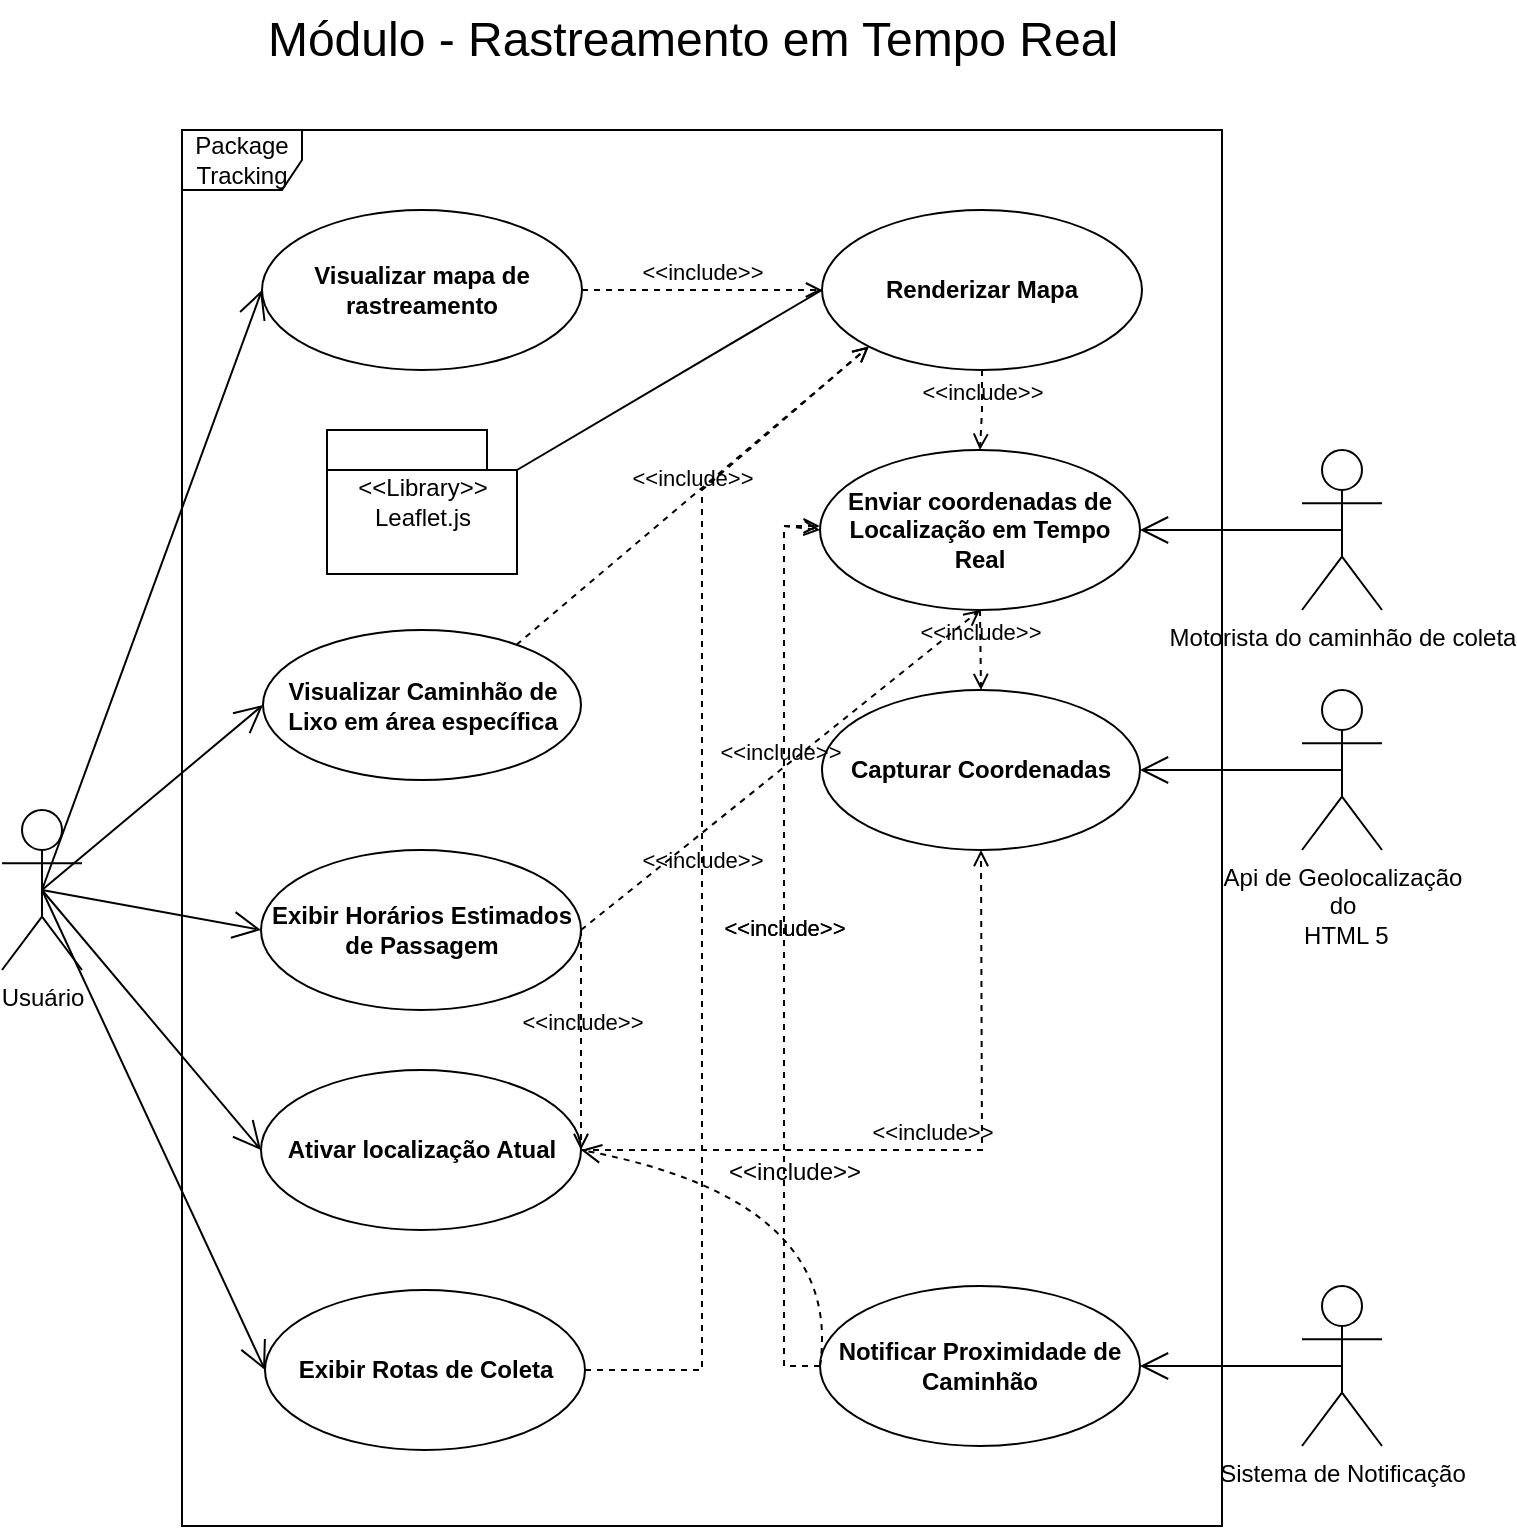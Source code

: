 <mxfile version="24.7.16">
  <diagram name="Página-1" id="yMKjn8prSTbK0bKZyFBW">
    <mxGraphModel dx="1531" dy="600" grid="1" gridSize="10" guides="1" tooltips="1" connect="1" arrows="1" fold="1" page="1" pageScale="1" pageWidth="827" pageHeight="1169" math="0" shadow="0">
      <root>
        <mxCell id="0" />
        <mxCell id="1" parent="0" />
        <mxCell id="sj-X650MK91T1oHZ56Pk-1" value="Usuário" style="shape=umlActor;verticalLabelPosition=bottom;verticalAlign=top;html=1;" parent="1" vertex="1">
          <mxGeometry x="69" y="485" width="40" height="80" as="geometry" />
        </mxCell>
        <mxCell id="sj-X650MK91T1oHZ56Pk-2" value="&lt;font style=&quot;font-size: 24px;&quot;&gt;Módulo - Rastreamento em Tempo Real&lt;/font&gt;" style="text;html=1;align=center;verticalAlign=middle;resizable=0;points=[];autosize=1;strokeColor=none;fillColor=none;" parent="1" vertex="1">
          <mxGeometry x="209" y="80" width="410" height="40" as="geometry" />
        </mxCell>
        <mxCell id="sj-X650MK91T1oHZ56Pk-4" value="&lt;b&gt;Visualizar mapa de rastreamento&lt;/b&gt;" style="ellipse;whiteSpace=wrap;html=1;" parent="1" vertex="1">
          <mxGeometry x="199" y="185" width="160" height="80" as="geometry" />
        </mxCell>
        <mxCell id="sj-X650MK91T1oHZ56Pk-9" value="&lt;b&gt;Visualizar Caminhão de Lixo em área específica&lt;/b&gt;" style="ellipse;whiteSpace=wrap;html=1;" parent="1" vertex="1">
          <mxGeometry x="199.5" y="395" width="159" height="75" as="geometry" />
        </mxCell>
        <mxCell id="sj-X650MK91T1oHZ56Pk-10" value="&lt;b&gt;Exibir Rotas de Coleta&lt;/b&gt;" style="ellipse;whiteSpace=wrap;html=1;" parent="1" vertex="1">
          <mxGeometry x="200.5" y="725" width="160" height="80" as="geometry" />
        </mxCell>
        <mxCell id="sj-X650MK91T1oHZ56Pk-11" value="&lt;span class=&quot;notion-enable-hover&quot; data-token-index=&quot;0&quot; style=&quot;font-weight:600&quot;&gt;Exibir Horários Estimados de Passagem&lt;/span&gt;" style="ellipse;whiteSpace=wrap;html=1;" parent="1" vertex="1">
          <mxGeometry x="198.5" y="505" width="160" height="80" as="geometry" />
        </mxCell>
        <mxCell id="sj-X650MK91T1oHZ56Pk-12" value="&lt;span class=&quot;notion-enable-hover&quot; data-token-index=&quot;0&quot; style=&quot;font-weight:600&quot;&gt;Notificar Proximidade de Caminhão&lt;/span&gt;" style="ellipse;whiteSpace=wrap;html=1;" parent="1" vertex="1">
          <mxGeometry x="478" y="723" width="160" height="80" as="geometry" />
        </mxCell>
        <mxCell id="sj-X650MK91T1oHZ56Pk-13" value="Motorista do caminhão de coleta&lt;div&gt;&lt;br&gt;&lt;/div&gt;" style="shape=umlActor;verticalLabelPosition=bottom;verticalAlign=top;html=1;" parent="1" vertex="1">
          <mxGeometry x="719" y="305" width="40" height="80" as="geometry" />
        </mxCell>
        <mxCell id="sj-X650MK91T1oHZ56Pk-21" value="&lt;b&gt;Enviar coordenadas de Localização em Tempo Real&lt;/b&gt;" style="ellipse;whiteSpace=wrap;html=1;" parent="1" vertex="1">
          <mxGeometry x="478" y="305" width="160" height="80" as="geometry" />
        </mxCell>
        <mxCell id="sj-X650MK91T1oHZ56Pk-23" value="&lt;b&gt;Capturar Coordenadas&lt;/b&gt;" style="ellipse;whiteSpace=wrap;html=1;" parent="1" vertex="1">
          <mxGeometry x="479" y="425" width="159" height="80" as="geometry" />
        </mxCell>
        <mxCell id="sj-X650MK91T1oHZ56Pk-24" value="&lt;div&gt;Api de Geolocalização &lt;br&gt;do&lt;br&gt;&amp;nbsp;HTML 5&lt;/div&gt;" style="shape=umlActor;verticalLabelPosition=bottom;verticalAlign=top;html=1;" parent="1" vertex="1">
          <mxGeometry x="719" y="425" width="40" height="80" as="geometry" />
        </mxCell>
        <mxCell id="sj-X650MK91T1oHZ56Pk-27" value="Package Tracking" style="shape=umlFrame;whiteSpace=wrap;html=1;pointerEvents=0;" parent="1" vertex="1">
          <mxGeometry x="159" y="145" width="520" height="698" as="geometry" />
        </mxCell>
        <mxCell id="sj-X650MK91T1oHZ56Pk-31" value="" style="endArrow=open;endFill=1;endSize=12;html=1;rounded=0;exitX=0.5;exitY=0.5;exitDx=0;exitDy=0;exitPerimeter=0;entryX=0;entryY=0.5;entryDx=0;entryDy=0;" parent="1" source="sj-X650MK91T1oHZ56Pk-1" target="sj-X650MK91T1oHZ56Pk-4" edge="1">
          <mxGeometry width="160" relative="1" as="geometry">
            <mxPoint x="239" y="465" as="sourcePoint" />
            <mxPoint x="399" y="465" as="targetPoint" />
          </mxGeometry>
        </mxCell>
        <mxCell id="sj-X650MK91T1oHZ56Pk-33" value="&lt;b&gt;Renderizar Mapa&lt;/b&gt;" style="ellipse;whiteSpace=wrap;html=1;" parent="1" vertex="1">
          <mxGeometry x="479" y="185" width="160" height="80" as="geometry" />
        </mxCell>
        <mxCell id="sj-X650MK91T1oHZ56Pk-34" value="" style="endArrow=open;endFill=1;endSize=12;html=1;rounded=0;exitX=0.5;exitY=0.5;exitDx=0;exitDy=0;exitPerimeter=0;entryX=1;entryY=0.5;entryDx=0;entryDy=0;" parent="1" source="sj-X650MK91T1oHZ56Pk-13" target="sj-X650MK91T1oHZ56Pk-21" edge="1">
          <mxGeometry width="160" relative="1" as="geometry">
            <mxPoint x="341" y="452.5" as="sourcePoint" />
            <mxPoint x="537" y="167.5" as="targetPoint" />
          </mxGeometry>
        </mxCell>
        <mxCell id="sj-X650MK91T1oHZ56Pk-35" value="&amp;lt;&amp;lt;include&amp;gt;&amp;gt;" style="html=1;verticalAlign=bottom;labelBackgroundColor=none;endArrow=open;endFill=0;dashed=1;rounded=0;exitX=0.5;exitY=1;exitDx=0;exitDy=0;entryX=0.5;entryY=0;entryDx=0;entryDy=0;" parent="1" source="sj-X650MK91T1oHZ56Pk-21" target="sj-X650MK91T1oHZ56Pk-23" edge="1">
          <mxGeometry width="160" relative="1" as="geometry">
            <mxPoint x="539" y="420" as="sourcePoint" />
            <mxPoint x="699" y="420" as="targetPoint" />
          </mxGeometry>
        </mxCell>
        <mxCell id="sj-X650MK91T1oHZ56Pk-37" value="" style="endArrow=open;endFill=1;endSize=12;html=1;rounded=0;entryX=1;entryY=0.5;entryDx=0;entryDy=0;exitX=0.5;exitY=0.5;exitDx=0;exitDy=0;exitPerimeter=0;" parent="1" source="sj-X650MK91T1oHZ56Pk-24" target="sj-X650MK91T1oHZ56Pk-23" edge="1">
          <mxGeometry width="160" relative="1" as="geometry">
            <mxPoint x="729" y="355" as="sourcePoint" />
            <mxPoint x="889" y="355" as="targetPoint" />
          </mxGeometry>
        </mxCell>
        <mxCell id="sj-X650MK91T1oHZ56Pk-38" value="&amp;lt;&amp;lt;include&amp;gt;&amp;gt;" style="html=1;verticalAlign=bottom;labelBackgroundColor=none;endArrow=open;endFill=0;dashed=1;rounded=0;exitX=1;exitY=0.5;exitDx=0;exitDy=0;entryX=0;entryY=0.5;entryDx=0;entryDy=0;" parent="1" source="sj-X650MK91T1oHZ56Pk-4" target="sj-X650MK91T1oHZ56Pk-33" edge="1">
          <mxGeometry width="160" relative="1" as="geometry">
            <mxPoint x="239" y="305" as="sourcePoint" />
            <mxPoint x="502" y="197" as="targetPoint" />
          </mxGeometry>
        </mxCell>
        <mxCell id="sj-X650MK91T1oHZ56Pk-39" value="&amp;lt;&amp;lt;include&amp;gt;&amp;gt;" style="html=1;verticalAlign=bottom;labelBackgroundColor=none;endArrow=open;endFill=0;dashed=1;rounded=0;entryX=0.5;entryY=0;entryDx=0;entryDy=0;exitX=0.5;exitY=1;exitDx=0;exitDy=0;" parent="1" source="sj-X650MK91T1oHZ56Pk-33" target="sj-X650MK91T1oHZ56Pk-21" edge="1">
          <mxGeometry x="-0.003" width="160" relative="1" as="geometry">
            <mxPoint x="461.926" y="431.716" as="sourcePoint" />
            <mxPoint x="329" y="450" as="targetPoint" />
            <Array as="points">
              <mxPoint x="559" y="285" />
            </Array>
            <mxPoint as="offset" />
          </mxGeometry>
        </mxCell>
        <mxCell id="sj-X650MK91T1oHZ56Pk-41" value="&amp;lt;&amp;lt;Library&amp;gt;&amp;gt;&lt;br&gt;Leaflet.js" style="shape=folder;tabWidth=80;tabHeight=20;tabPosition=left;html=1;whiteSpace=wrap;align=center;" parent="1" vertex="1">
          <mxGeometry x="231.5" y="295" width="95" height="72" as="geometry" />
        </mxCell>
        <mxCell id="sj-X650MK91T1oHZ56Pk-43" value="" style="endArrow=none;html=1;rounded=0;exitX=0;exitY=0;exitDx=95;exitDy=20;exitPerimeter=0;entryX=0;entryY=0.5;entryDx=0;entryDy=0;" parent="1" source="sj-X650MK91T1oHZ56Pk-41" target="sj-X650MK91T1oHZ56Pk-33" edge="1">
          <mxGeometry relative="1" as="geometry">
            <mxPoint x="339" y="415" as="sourcePoint" />
            <mxPoint x="499" y="415" as="targetPoint" />
          </mxGeometry>
        </mxCell>
        <mxCell id="qWE-NdYd8yu8AbSXhFPb-1" value="" style="endArrow=open;endFill=1;endSize=12;html=1;rounded=0;exitX=0.5;exitY=0.5;exitDx=0;exitDy=0;exitPerimeter=0;entryX=0;entryY=0.5;entryDx=0;entryDy=0;" edge="1" parent="1" source="sj-X650MK91T1oHZ56Pk-1" target="sj-X650MK91T1oHZ56Pk-9">
          <mxGeometry width="160" relative="1" as="geometry">
            <mxPoint x="109" y="355" as="sourcePoint" />
            <mxPoint x="249" y="235" as="targetPoint" />
          </mxGeometry>
        </mxCell>
        <mxCell id="qWE-NdYd8yu8AbSXhFPb-3" value="&amp;lt;&amp;lt;include&amp;gt;&amp;gt;" style="html=1;verticalAlign=bottom;labelBackgroundColor=none;endArrow=open;endFill=0;dashed=1;rounded=0;exitX=0.797;exitY=0.099;exitDx=0;exitDy=0;entryX=0;entryY=1;entryDx=0;entryDy=0;exitPerimeter=0;" edge="1" parent="1" source="sj-X650MK91T1oHZ56Pk-9" target="sj-X650MK91T1oHZ56Pk-33">
          <mxGeometry width="160" relative="1" as="geometry">
            <mxPoint x="329" y="275" as="sourcePoint" />
            <mxPoint x="329" y="315" as="targetPoint" />
          </mxGeometry>
        </mxCell>
        <mxCell id="qWE-NdYd8yu8AbSXhFPb-4" value="&lt;b&gt;Ativar localização Atual&lt;/b&gt;" style="ellipse;whiteSpace=wrap;html=1;" vertex="1" parent="1">
          <mxGeometry x="198.5" y="615" width="160" height="80" as="geometry" />
        </mxCell>
        <mxCell id="qWE-NdYd8yu8AbSXhFPb-5" value="&amp;lt;&amp;lt;include&amp;gt;&amp;gt;" style="html=1;verticalAlign=bottom;labelBackgroundColor=none;endArrow=open;endFill=0;dashed=1;rounded=0;exitX=1;exitY=0.5;exitDx=0;exitDy=0;entryX=0.5;entryY=1;entryDx=0;entryDy=0;" edge="1" parent="1" source="sj-X650MK91T1oHZ56Pk-11" target="sj-X650MK91T1oHZ56Pk-21">
          <mxGeometry width="160" relative="1" as="geometry">
            <mxPoint x="569" y="275" as="sourcePoint" />
            <mxPoint x="570" y="435" as="targetPoint" />
          </mxGeometry>
        </mxCell>
        <mxCell id="qWE-NdYd8yu8AbSXhFPb-6" value="" style="endArrow=open;endFill=1;endSize=12;html=1;rounded=0;exitX=0.5;exitY=0.5;exitDx=0;exitDy=0;exitPerimeter=0;entryX=0;entryY=0.5;entryDx=0;entryDy=0;" edge="1" parent="1" source="sj-X650MK91T1oHZ56Pk-1" target="qWE-NdYd8yu8AbSXhFPb-4">
          <mxGeometry width="160" relative="1" as="geometry">
            <mxPoint x="99" y="535" as="sourcePoint" />
            <mxPoint x="211" y="473" as="targetPoint" />
          </mxGeometry>
        </mxCell>
        <mxCell id="qWE-NdYd8yu8AbSXhFPb-7" value="" style="endArrow=open;endFill=1;endSize=12;html=1;rounded=0;exitX=0.5;exitY=0.5;exitDx=0;exitDy=0;exitPerimeter=0;entryX=0;entryY=0.5;entryDx=0;entryDy=0;" edge="1" parent="1" source="sj-X650MK91T1oHZ56Pk-1" target="sj-X650MK91T1oHZ56Pk-11">
          <mxGeometry width="160" relative="1" as="geometry">
            <mxPoint x="99" y="535" as="sourcePoint" />
            <mxPoint x="211" y="473" as="targetPoint" />
          </mxGeometry>
        </mxCell>
        <mxCell id="qWE-NdYd8yu8AbSXhFPb-8" value="&amp;lt;&amp;lt;include&amp;gt;&amp;gt;" style="html=1;verticalAlign=bottom;labelBackgroundColor=none;endArrow=open;endFill=0;dashed=1;rounded=0;exitX=1;exitY=0.5;exitDx=0;exitDy=0;entryX=0.5;entryY=1;entryDx=0;entryDy=0;" edge="1" parent="1" source="qWE-NdYd8yu8AbSXhFPb-4" target="sj-X650MK91T1oHZ56Pk-23">
          <mxGeometry width="160" relative="1" as="geometry">
            <mxPoint x="480" y="535" as="sourcePoint" />
            <mxPoint x="481" y="695" as="targetPoint" />
            <Array as="points">
              <mxPoint x="559" y="655" />
            </Array>
          </mxGeometry>
        </mxCell>
        <mxCell id="qWE-NdYd8yu8AbSXhFPb-9" value="&amp;lt;&amp;lt;include&amp;gt;&amp;gt;" style="html=1;verticalAlign=bottom;labelBackgroundColor=none;endArrow=open;endFill=0;dashed=1;rounded=0;exitX=1;exitY=0.5;exitDx=0;exitDy=0;entryX=1;entryY=0.5;entryDx=0;entryDy=0;" edge="1" parent="1" source="sj-X650MK91T1oHZ56Pk-11" target="qWE-NdYd8yu8AbSXhFPb-4">
          <mxGeometry width="160" relative="1" as="geometry">
            <mxPoint x="369" y="675" as="sourcePoint" />
            <mxPoint x="570" y="515" as="targetPoint" />
          </mxGeometry>
        </mxCell>
        <mxCell id="qWE-NdYd8yu8AbSXhFPb-10" value="" style="endArrow=open;endFill=1;endSize=12;html=1;rounded=0;exitX=0.5;exitY=0.5;exitDx=0;exitDy=0;exitPerimeter=0;entryX=0;entryY=0.5;entryDx=0;entryDy=0;" edge="1" parent="1" source="sj-X650MK91T1oHZ56Pk-1" target="sj-X650MK91T1oHZ56Pk-10">
          <mxGeometry width="160" relative="1" as="geometry">
            <mxPoint x="89" y="625" as="sourcePoint" />
            <mxPoint x="199" y="765" as="targetPoint" />
          </mxGeometry>
        </mxCell>
        <mxCell id="qWE-NdYd8yu8AbSXhFPb-11" value="&amp;lt;&amp;lt;include&amp;gt;&amp;gt;" style="html=1;verticalAlign=bottom;labelBackgroundColor=none;endArrow=open;endFill=0;dashed=1;rounded=0;exitX=1;exitY=0.5;exitDx=0;exitDy=0;entryX=0;entryY=1;entryDx=0;entryDy=0;" edge="1" parent="1" source="sj-X650MK91T1oHZ56Pk-10" target="sj-X650MK91T1oHZ56Pk-33">
          <mxGeometry width="160" relative="1" as="geometry">
            <mxPoint x="347" y="446" as="sourcePoint" />
            <mxPoint x="512" y="263" as="targetPoint" />
            <Array as="points">
              <mxPoint x="419" y="765" />
              <mxPoint x="419" y="325" />
            </Array>
          </mxGeometry>
        </mxCell>
        <mxCell id="qWE-NdYd8yu8AbSXhFPb-14" value="&amp;lt;&amp;lt;include&amp;gt;&amp;gt;" style="html=1;verticalAlign=bottom;labelBackgroundColor=none;endArrow=open;endFill=0;dashed=1;rounded=0;exitX=0;exitY=0.5;exitDx=0;exitDy=0;entryX=0;entryY=0.5;entryDx=0;entryDy=0;" edge="1" parent="1" source="sj-X650MK91T1oHZ56Pk-12" target="sj-X650MK91T1oHZ56Pk-21">
          <mxGeometry width="160" relative="1" as="geometry">
            <mxPoint x="489" y="695" as="sourcePoint" />
            <mxPoint x="489" y="805" as="targetPoint" />
            <Array as="points">
              <mxPoint x="460" y="763" />
              <mxPoint x="460" y="343" />
            </Array>
          </mxGeometry>
        </mxCell>
        <mxCell id="qWE-NdYd8yu8AbSXhFPb-18" value="&amp;lt;&amp;lt;include&amp;gt;&amp;gt;" style="html=1;verticalAlign=bottom;labelBackgroundColor=none;endArrow=open;endFill=0;dashed=1;rounded=0;exitX=0;exitY=0.5;exitDx=0;exitDy=0;entryX=-0.001;entryY=0.475;entryDx=0;entryDy=0;entryPerimeter=0;" edge="1" parent="1" source="sj-X650MK91T1oHZ56Pk-12" target="sj-X650MK91T1oHZ56Pk-21">
          <mxGeometry width="160" relative="1" as="geometry">
            <mxPoint x="489" y="695" as="sourcePoint" />
            <mxPoint x="489" y="805" as="targetPoint" />
            <Array as="points">
              <mxPoint x="460" y="763" />
              <mxPoint x="460" y="343" />
            </Array>
          </mxGeometry>
        </mxCell>
        <mxCell id="qWE-NdYd8yu8AbSXhFPb-19" value="Sistema de Notificação" style="shape=umlActor;verticalLabelPosition=bottom;verticalAlign=top;html=1;" vertex="1" parent="1">
          <mxGeometry x="719" y="723" width="40" height="80" as="geometry" />
        </mxCell>
        <mxCell id="qWE-NdYd8yu8AbSXhFPb-22" value="" style="endArrow=open;endFill=1;endSize=12;html=1;rounded=0;entryX=1;entryY=0.5;entryDx=0;entryDy=0;exitX=0.5;exitY=0.5;exitDx=0;exitDy=0;exitPerimeter=0;" edge="1" parent="1" source="qWE-NdYd8yu8AbSXhFPb-19" target="sj-X650MK91T1oHZ56Pk-12">
          <mxGeometry width="160" relative="1" as="geometry">
            <mxPoint x="731" y="673" as="sourcePoint" />
            <mxPoint x="630" y="673" as="targetPoint" />
          </mxGeometry>
        </mxCell>
        <mxCell id="qWE-NdYd8yu8AbSXhFPb-23" value="&amp;lt;&amp;lt;include&amp;gt;&amp;gt;" style="html=1;verticalAlign=bottom;labelBackgroundColor=none;endArrow=open;endFill=0;dashed=1;rounded=0;fontSize=12;startSize=8;endSize=8;curved=1;exitX=0;exitY=0.5;exitDx=0;exitDy=0;entryX=1;entryY=0.5;entryDx=0;entryDy=0;" edge="1" parent="1" source="sj-X650MK91T1oHZ56Pk-12" target="qWE-NdYd8yu8AbSXhFPb-4">
          <mxGeometry width="160" relative="1" as="geometry">
            <mxPoint x="530" y="690" as="sourcePoint" />
            <mxPoint x="690" y="690" as="targetPoint" />
            <Array as="points">
              <mxPoint x="490" y="680" />
            </Array>
          </mxGeometry>
        </mxCell>
      </root>
    </mxGraphModel>
  </diagram>
</mxfile>
